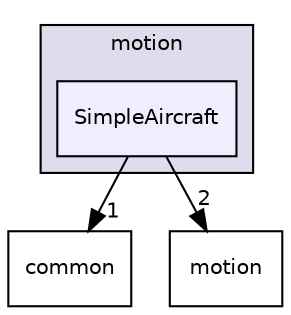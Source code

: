 digraph "/root/scrimmage/scrimmage/include/scrimmage/plugins/motion/SimpleAircraft" {
  compound=true
  node [ fontsize="10", fontname="Helvetica"];
  edge [ labelfontsize="10", labelfontname="Helvetica"];
  subgraph clusterdir_accb3fd3c749527533ae278fdffb4d13 {
    graph [ bgcolor="#ddddee", pencolor="black", label="motion" fontname="Helvetica", fontsize="10", URL="dir_accb3fd3c749527533ae278fdffb4d13.html"]
  dir_dc30a205f845927e1fff1870a4458c6c [shape=box, label="SimpleAircraft", style="filled", fillcolor="#eeeeff", pencolor="black", URL="dir_dc30a205f845927e1fff1870a4458c6c.html"];
  }
  dir_edb592701dc45cc21f3d1cc2e72efe9a [shape=box label="common" URL="dir_edb592701dc45cc21f3d1cc2e72efe9a.html"];
  dir_225ac9950e75cf8b57b2a00ffecc8137 [shape=box label="motion" URL="dir_225ac9950e75cf8b57b2a00ffecc8137.html"];
  dir_dc30a205f845927e1fff1870a4458c6c->dir_edb592701dc45cc21f3d1cc2e72efe9a [headlabel="1", labeldistance=1.5 headhref="dir_000120_000007.html"];
  dir_dc30a205f845927e1fff1870a4458c6c->dir_225ac9950e75cf8b57b2a00ffecc8137 [headlabel="2", labeldistance=1.5 headhref="dir_000120_000012.html"];
}
